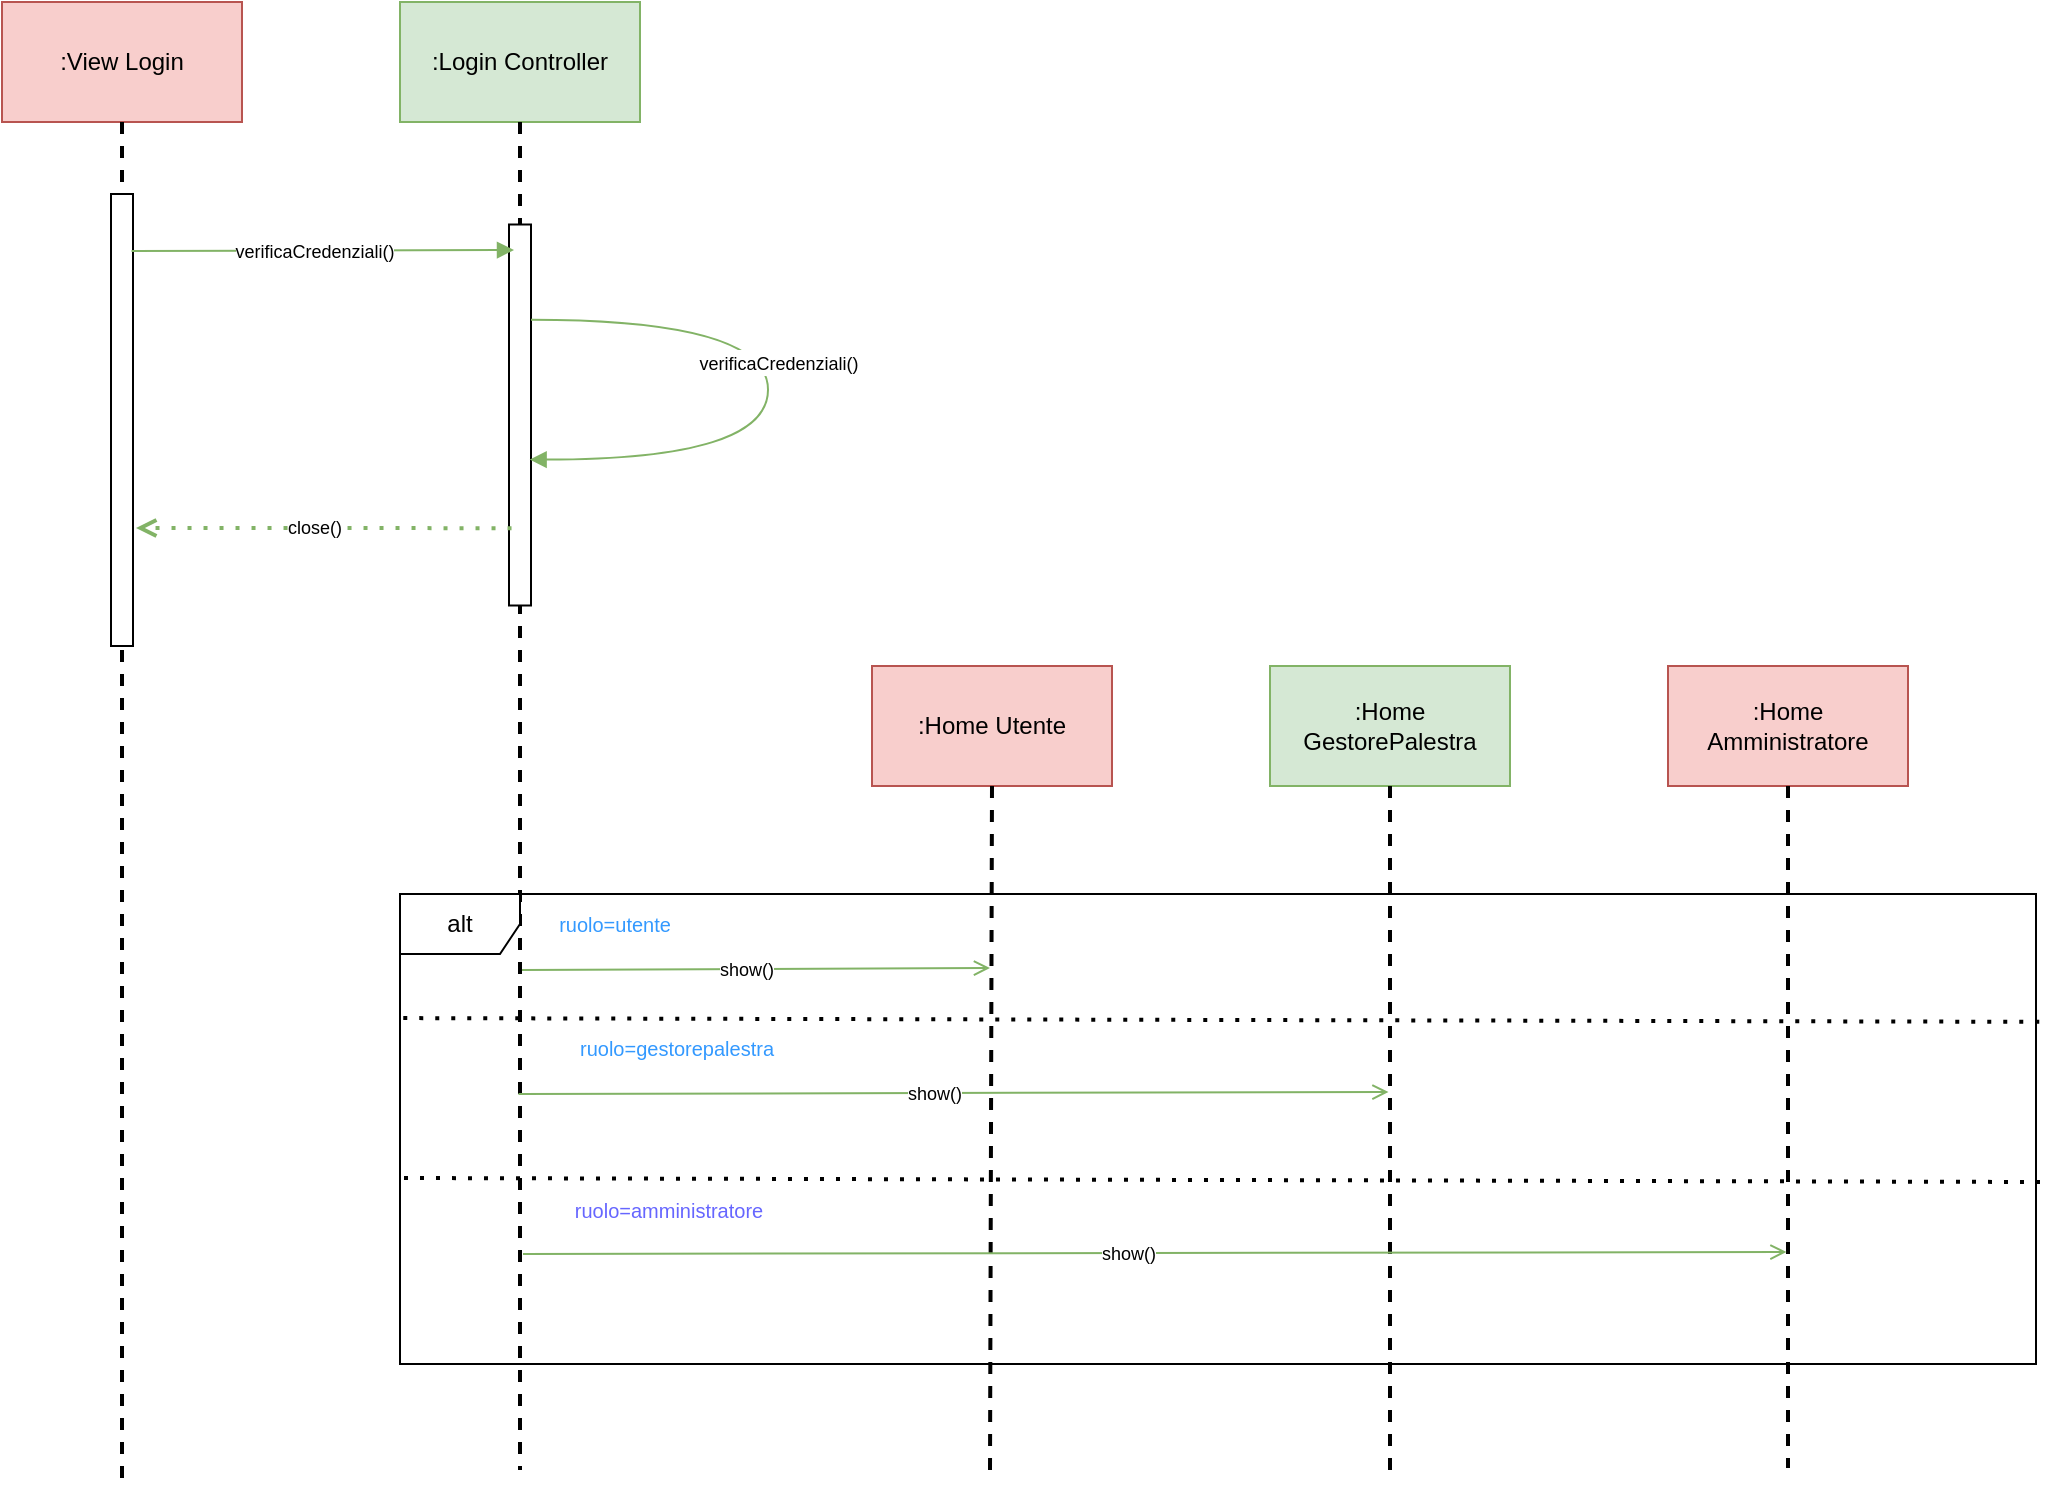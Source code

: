 <mxfile version="24.4.13" type="github">
  <diagram name="Page-1" id="ag5bWKGfYGbEhARfmbbc">
    <mxGraphModel dx="2085" dy="1381" grid="0" gridSize="10" guides="1" tooltips="1" connect="1" arrows="1" fold="1" page="0" pageScale="1" pageWidth="850" pageHeight="1100" math="0" shadow="0">
      <root>
        <mxCell id="0" />
        <mxCell id="1" parent="0" />
        <mxCell id="oBzKwtTu6Xq8htBzXSEk-1" value=":View Login" style="rounded=0;whiteSpace=wrap;html=1;fillColor=#f8cecc;strokeColor=#b85450;" vertex="1" parent="1">
          <mxGeometry x="-203" y="-265" width="120" height="60" as="geometry" />
        </mxCell>
        <mxCell id="oBzKwtTu6Xq8htBzXSEk-2" value=":Login Controller" style="rounded=0;whiteSpace=wrap;html=1;fillColor=#d5e8d4;strokeColor=#82b366;" vertex="1" parent="1">
          <mxGeometry x="-4" y="-265" width="120" height="60" as="geometry" />
        </mxCell>
        <mxCell id="oBzKwtTu6Xq8htBzXSEk-3" value="" style="endArrow=none;dashed=1;html=1;strokeWidth=2;rounded=0;exitX=0.5;exitY=1;exitDx=0;exitDy=0;" edge="1" parent="1" source="oBzKwtTu6Xq8htBzXSEk-1">
          <mxGeometry width="50" height="50" relative="1" as="geometry">
            <mxPoint x="-151" y="-157" as="sourcePoint" />
            <mxPoint x="-143" y="474" as="targetPoint" />
          </mxGeometry>
        </mxCell>
        <mxCell id="oBzKwtTu6Xq8htBzXSEk-4" value="" style="endArrow=none;dashed=1;html=1;strokeWidth=2;rounded=0;" edge="1" parent="1" source="oBzKwtTu6Xq8htBzXSEk-2">
          <mxGeometry width="50" height="50" relative="1" as="geometry">
            <mxPoint x="55.5" y="-201" as="sourcePoint" />
            <mxPoint x="56" y="469" as="targetPoint" />
          </mxGeometry>
        </mxCell>
        <mxCell id="oBzKwtTu6Xq8htBzXSEk-5" value="" style="rounded=0;whiteSpace=wrap;html=1;rotation=90;" vertex="1" parent="1">
          <mxGeometry x="-256" y="-61.5" width="226" height="11" as="geometry" />
        </mxCell>
        <mxCell id="oBzKwtTu6Xq8htBzXSEk-6" value="" style="rounded=0;whiteSpace=wrap;html=1;rotation=90;" vertex="1" parent="1">
          <mxGeometry x="-39.25" y="-64" width="190.5" height="11" as="geometry" />
        </mxCell>
        <mxCell id="oBzKwtTu6Xq8htBzXSEk-8" value="" style="endArrow=block;html=1;rounded=0;fillColor=#d5e8d4;strokeColor=#82b366;endFill=1;exitX=0.126;exitY=0.067;exitDx=0;exitDy=0;exitPerimeter=0;" edge="1" parent="1" source="oBzKwtTu6Xq8htBzXSEk-5">
          <mxGeometry width="50" height="50" relative="1" as="geometry">
            <mxPoint x="-51" y="-112" as="sourcePoint" />
            <mxPoint x="53" y="-141" as="targetPoint" />
          </mxGeometry>
        </mxCell>
        <mxCell id="oBzKwtTu6Xq8htBzXSEk-10" value="&lt;font style=&quot;font-size: 9px;&quot;&gt;verificaCredenziali()&lt;/font&gt;" style="edgeLabel;html=1;align=center;verticalAlign=middle;resizable=0;points=[];" vertex="1" connectable="0" parent="oBzKwtTu6Xq8htBzXSEk-8">
          <mxGeometry x="-0.094" y="1" relative="1" as="geometry">
            <mxPoint x="4" as="offset" />
          </mxGeometry>
        </mxCell>
        <mxCell id="oBzKwtTu6Xq8htBzXSEk-11" value="" style="endArrow=block;html=1;rounded=0;fillColor=#d5e8d4;strokeColor=#82b366;endFill=1;exitX=0.25;exitY=0;exitDx=0;exitDy=0;edgeStyle=orthogonalEdgeStyle;curved=1;entryX=0.617;entryY=0.063;entryDx=0;entryDy=0;entryPerimeter=0;" edge="1" parent="1" source="oBzKwtTu6Xq8htBzXSEk-6" target="oBzKwtTu6Xq8htBzXSEk-6">
          <mxGeometry width="50" height="50" relative="1" as="geometry">
            <mxPoint x="98" y="-105" as="sourcePoint" />
            <mxPoint x="161" y="-33" as="targetPoint" />
            <Array as="points">
              <mxPoint x="180" y="-106" />
              <mxPoint x="180" y="-36" />
            </Array>
          </mxGeometry>
        </mxCell>
        <mxCell id="oBzKwtTu6Xq8htBzXSEk-12" value="&lt;font style=&quot;font-size: 9px;&quot;&gt;verificaCredenziali()&lt;/font&gt;" style="edgeLabel;html=1;align=center;verticalAlign=middle;resizable=0;points=[];" vertex="1" connectable="0" parent="oBzKwtTu6Xq8htBzXSEk-11">
          <mxGeometry x="-0.094" y="1" relative="1" as="geometry">
            <mxPoint x="4" as="offset" />
          </mxGeometry>
        </mxCell>
        <mxCell id="oBzKwtTu6Xq8htBzXSEk-13" value="" style="endArrow=open;dashed=1;html=1;dashPattern=1 3;strokeWidth=2;rounded=0;endFill=0;fillColor=#d5e8d4;strokeColor=#82b366;exitX=0.797;exitY=0.885;exitDx=0;exitDy=0;exitPerimeter=0;" edge="1" parent="1" source="oBzKwtTu6Xq8htBzXSEk-6">
          <mxGeometry width="50" height="50" relative="1" as="geometry">
            <mxPoint x="47" y="-2" as="sourcePoint" />
            <mxPoint x="-136" y="-2" as="targetPoint" />
          </mxGeometry>
        </mxCell>
        <mxCell id="oBzKwtTu6Xq8htBzXSEk-15" value="&lt;font style=&quot;font-size: 9px;&quot;&gt;close()&lt;/font&gt;" style="edgeLabel;html=1;align=center;verticalAlign=middle;resizable=0;points=[];" vertex="1" connectable="0" parent="oBzKwtTu6Xq8htBzXSEk-13">
          <mxGeometry x="0.06" y="-1" relative="1" as="geometry">
            <mxPoint as="offset" />
          </mxGeometry>
        </mxCell>
        <mxCell id="oBzKwtTu6Xq8htBzXSEk-16" value=":Home Utente" style="rounded=0;whiteSpace=wrap;html=1;fillColor=#f8cecc;strokeColor=#b85450;" vertex="1" parent="1">
          <mxGeometry x="232" y="67" width="120" height="60" as="geometry" />
        </mxCell>
        <mxCell id="oBzKwtTu6Xq8htBzXSEk-17" value="&lt;div&gt;:Home&lt;/div&gt;&lt;div&gt;GestorePalestra&lt;br&gt;&lt;/div&gt;" style="rounded=0;whiteSpace=wrap;html=1;fillColor=#d5e8d4;strokeColor=#82b366;" vertex="1" parent="1">
          <mxGeometry x="431" y="67" width="120" height="60" as="geometry" />
        </mxCell>
        <mxCell id="oBzKwtTu6Xq8htBzXSEk-18" value="" style="endArrow=none;dashed=1;html=1;strokeWidth=2;rounded=0;exitX=0.5;exitY=1;exitDx=0;exitDy=0;" edge="1" source="oBzKwtTu6Xq8htBzXSEk-16" parent="1">
          <mxGeometry width="50" height="50" relative="1" as="geometry">
            <mxPoint x="284" y="175" as="sourcePoint" />
            <mxPoint x="291" y="471" as="targetPoint" />
          </mxGeometry>
        </mxCell>
        <mxCell id="oBzKwtTu6Xq8htBzXSEk-36" value="" style="endArrow=none;dashed=1;html=1;strokeWidth=2;rounded=0;exitX=0.5;exitY=1;exitDx=0;exitDy=0;" edge="1" parent="1" source="oBzKwtTu6Xq8htBzXSEk-17">
          <mxGeometry width="50" height="50" relative="1" as="geometry">
            <mxPoint x="491.5" y="132" as="sourcePoint" />
            <mxPoint x="491" y="470" as="targetPoint" />
          </mxGeometry>
        </mxCell>
        <mxCell id="oBzKwtTu6Xq8htBzXSEk-37" value=":Home Amministratore" style="rounded=0;whiteSpace=wrap;html=1;fillColor=#f8cecc;strokeColor=#b85450;" vertex="1" parent="1">
          <mxGeometry x="630" y="67" width="120" height="60" as="geometry" />
        </mxCell>
        <mxCell id="oBzKwtTu6Xq8htBzXSEk-39" value="" style="endArrow=none;dashed=1;html=1;strokeWidth=2;rounded=0;exitX=0.5;exitY=1;exitDx=0;exitDy=0;" edge="1" source="oBzKwtTu6Xq8htBzXSEk-37" parent="1">
          <mxGeometry width="50" height="50" relative="1" as="geometry">
            <mxPoint x="682" y="175" as="sourcePoint" />
            <mxPoint x="690" y="468" as="targetPoint" />
          </mxGeometry>
        </mxCell>
        <mxCell id="oBzKwtTu6Xq8htBzXSEk-41" value="alt" style="shape=umlFrame;whiteSpace=wrap;html=1;pointerEvents=0;" vertex="1" parent="1">
          <mxGeometry x="-4" y="181" width="818" height="235" as="geometry" />
        </mxCell>
        <mxCell id="oBzKwtTu6Xq8htBzXSEk-42" value="" style="endArrow=open;startArrow=none;html=1;rounded=0;startFill=0;endFill=0;fillColor=#d5e8d4;strokeColor=#82b366;" edge="1" parent="1">
          <mxGeometry width="50" height="50" relative="1" as="geometry">
            <mxPoint x="57" y="219" as="sourcePoint" />
            <mxPoint x="291" y="218" as="targetPoint" />
          </mxGeometry>
        </mxCell>
        <mxCell id="oBzKwtTu6Xq8htBzXSEk-43" value="&lt;font style=&quot;font-size: 9px;&quot;&gt;show()&lt;/font&gt;" style="edgeLabel;html=1;align=center;verticalAlign=middle;resizable=0;points=[];" vertex="1" connectable="0" parent="oBzKwtTu6Xq8htBzXSEk-42">
          <mxGeometry x="-0.043" y="1" relative="1" as="geometry">
            <mxPoint as="offset" />
          </mxGeometry>
        </mxCell>
        <mxCell id="oBzKwtTu6Xq8htBzXSEk-44" value="" style="endArrow=none;dashed=1;html=1;dashPattern=1 3;strokeWidth=2;rounded=0;exitX=0.002;exitY=0.264;exitDx=0;exitDy=0;exitPerimeter=0;entryX=1.003;entryY=0.272;entryDx=0;entryDy=0;entryPerimeter=0;" edge="1" parent="1" source="oBzKwtTu6Xq8htBzXSEk-41" target="oBzKwtTu6Xq8htBzXSEk-41">
          <mxGeometry width="50" height="50" relative="1" as="geometry">
            <mxPoint x="363" y="336" as="sourcePoint" />
            <mxPoint x="413" y="286" as="targetPoint" />
          </mxGeometry>
        </mxCell>
        <mxCell id="oBzKwtTu6Xq8htBzXSEk-45" value="&lt;font color=&quot;#3399ff&quot; style=&quot;font-size: 10px;&quot;&gt;ruolo=utente&lt;/font&gt;" style="text;html=1;align=center;verticalAlign=middle;resizable=0;points=[];autosize=1;strokeColor=none;fillColor=none;" vertex="1" parent="1">
          <mxGeometry x="55.25" y="181" width="96" height="29" as="geometry" />
        </mxCell>
        <mxCell id="oBzKwtTu6Xq8htBzXSEk-46" value="" style="endArrow=none;dashed=1;html=1;dashPattern=1 3;strokeWidth=2;rounded=0;exitX=0.002;exitY=0.264;exitDx=0;exitDy=0;exitPerimeter=0;entryX=1.003;entryY=0.272;entryDx=0;entryDy=0;entryPerimeter=0;" edge="1" parent="1">
          <mxGeometry width="50" height="50" relative="1" as="geometry">
            <mxPoint x="-2" y="323" as="sourcePoint" />
            <mxPoint x="816" y="325" as="targetPoint" />
          </mxGeometry>
        </mxCell>
        <mxCell id="oBzKwtTu6Xq8htBzXSEk-47" value="" style="endArrow=open;startArrow=none;html=1;rounded=0;startFill=0;endFill=0;fillColor=#d5e8d4;strokeColor=#82b366;" edge="1" parent="1">
          <mxGeometry width="50" height="50" relative="1" as="geometry">
            <mxPoint x="55.25" y="281" as="sourcePoint" />
            <mxPoint x="490.25" y="280" as="targetPoint" />
          </mxGeometry>
        </mxCell>
        <mxCell id="oBzKwtTu6Xq8htBzXSEk-48" value="&lt;font style=&quot;font-size: 9px;&quot;&gt;show()&lt;/font&gt;" style="edgeLabel;html=1;align=center;verticalAlign=middle;resizable=0;points=[];" vertex="1" connectable="0" parent="oBzKwtTu6Xq8htBzXSEk-47">
          <mxGeometry x="-0.043" y="1" relative="1" as="geometry">
            <mxPoint as="offset" />
          </mxGeometry>
        </mxCell>
        <mxCell id="oBzKwtTu6Xq8htBzXSEk-49" value="&lt;font color=&quot;#3399ff&quot; style=&quot;font-size: 10px;&quot;&gt;ruolo=gestorepalestra&lt;br&gt;&lt;/font&gt;" style="text;html=1;align=center;verticalAlign=middle;resizable=0;points=[];autosize=1;strokeColor=none;fillColor=none;" vertex="1" parent="1">
          <mxGeometry x="57.5" y="243" width="153" height="29" as="geometry" />
        </mxCell>
        <mxCell id="oBzKwtTu6Xq8htBzXSEk-52" value="" style="endArrow=open;startArrow=none;html=1;rounded=0;startFill=0;endFill=0;fillColor=#d5e8d4;strokeColor=#82b366;" edge="1" parent="1">
          <mxGeometry width="50" height="50" relative="1" as="geometry">
            <mxPoint x="57.5" y="361" as="sourcePoint" />
            <mxPoint x="689.25" y="360" as="targetPoint" />
          </mxGeometry>
        </mxCell>
        <mxCell id="oBzKwtTu6Xq8htBzXSEk-53" value="&lt;font style=&quot;font-size: 9px;&quot;&gt;show()&lt;/font&gt;" style="edgeLabel;html=1;align=center;verticalAlign=middle;resizable=0;points=[];" vertex="1" connectable="0" parent="oBzKwtTu6Xq8htBzXSEk-52">
          <mxGeometry x="-0.043" y="1" relative="1" as="geometry">
            <mxPoint as="offset" />
          </mxGeometry>
        </mxCell>
        <mxCell id="oBzKwtTu6Xq8htBzXSEk-54" value="&lt;font color=&quot;#6666ff&quot; style=&quot;font-size: 10px;&quot;&gt;ruolo=amministratore&lt;/font&gt;" style="text;html=1;align=center;verticalAlign=middle;resizable=0;points=[];autosize=1;strokeColor=none;fillColor=none;" vertex="1" parent="1">
          <mxGeometry x="55.25" y="324" width="149" height="29" as="geometry" />
        </mxCell>
      </root>
    </mxGraphModel>
  </diagram>
</mxfile>
